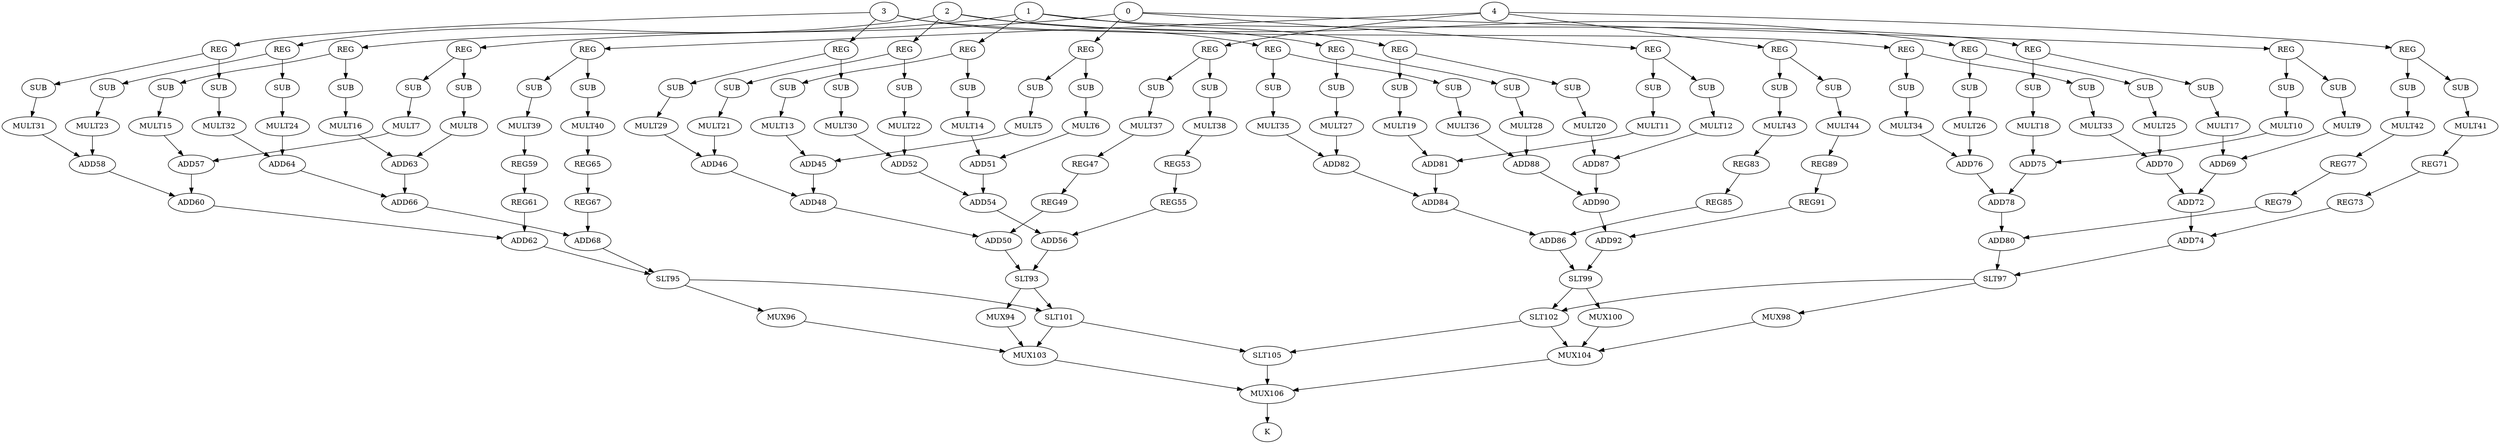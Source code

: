 strict digraph  {
0;
5 [label=MULT5];
6 [label=MULT6];
7 [label=MULT7];
8 [label=MULT8];
9 [label=MULT9];
10 [label=MULT10];
11 [label=MULT11];
12 [label=MULT12];
1;
13 [label=MULT13];
14 [label=MULT14];
15 [label=MULT15];
16 [label=MULT16];
17 [label=MULT17];
18 [label=MULT18];
19 [label=MULT19];
20 [label=MULT20];
2;
21 [label=MULT21];
22 [label=MULT22];
23 [label=MULT23];
24 [label=MULT24];
25 [label=MULT25];
26 [label=MULT26];
27 [label=MULT27];
28 [label=MULT28];
3;
29 [label=MULT29];
30 [label=MULT30];
31 [label=MULT31];
32 [label=MULT32];
33 [label=MULT33];
34 [label=MULT34];
35 [label=MULT35];
36 [label=MULT36];
4;
37 [label=MULT37];
38 [label=MULT38];
39 [label=MULT39];
40 [label=MULT40];
41 [label=MULT41];
42 [label=MULT42];
43 [label=MULT43];
44 [label=MULT44];
45 [label=ADD45];
46 [label=ADD46];
47 [label=REG47];
48 [label=ADD48];
49 [label=REG49];
50 [label=ADD50];
51 [label=ADD51];
52 [label=ADD52];
53 [label=REG53];
54 [label=ADD54];
55 [label=REG55];
56 [label=ADD56];
57 [label=ADD57];
58 [label=ADD58];
59 [label=REG59];
60 [label=ADD60];
61 [label=REG61];
62 [label=ADD62];
63 [label=ADD63];
64 [label=ADD64];
65 [label=REG65];
66 [label=ADD66];
67 [label=REG67];
68 [label=ADD68];
69 [label=ADD69];
70 [label=ADD70];
71 [label=REG71];
72 [label=ADD72];
73 [label=REG73];
74 [label=ADD74];
75 [label=ADD75];
76 [label=ADD76];
77 [label=REG77];
78 [label=ADD78];
79 [label=REG79];
80 [label=ADD80];
81 [label=ADD81];
82 [label=ADD82];
83 [label=REG83];
84 [label=ADD84];
85 [label=REG85];
86 [label=ADD86];
87 [label=ADD87];
88 [label=ADD88];
89 [label=REG89];
90 [label=ADD90];
91 [label=REG91];
92 [label=ADD92];
93 [label=SLT93];
94 [label=MUX94];
95 [label=SLT95];
96 [label=MUX96];
97 [label=SLT97];
98 [label=MUX98];
99 [label=SLT99];
100 [label=MUX100];
101 [label=SLT101];
102 [label=SLT102];
103 [label=MUX103];
104 [label=MUX104];
105 [label=SLT105];
106 [label=MUX106];
107 [label=K];
108 [label=SUB];
109 [label=SUB];
110 [label=SUB];
111 [label=SUB];
112 [label=SUB];
113 [label=SUB];
114 [label=SUB];
115 [label=SUB];
116 [label=SUB];
117 [label=SUB];
118 [label=SUB];
119 [label=SUB];
120 [label=SUB];
121 [label=SUB];
122 [label=SUB];
123 [label=SUB];
124 [label=SUB];
125 [label=SUB];
126 [label=SUB];
127 [label=SUB];
128 [label=SUB];
129 [label=SUB];
130 [label=SUB];
131 [label=SUB];
132 [label=SUB];
133 [label=SUB];
134 [label=SUB];
135 [label=SUB];
136 [label=SUB];
137 [label=SUB];
138 [label=SUB];
139 [label=SUB];
140 [label=SUB];
141 [label=SUB];
142 [label=SUB];
143 [label=SUB];
144 [label=SUB];
145 [label=SUB];
146 [label=SUB];
147 [label=SUB];
148 [label=REG];
149 [label=REG];
150 [label=REG];
151 [label=REG];
152 [label=REG];
153 [label=REG];
154 [label=REG];
155 [label=REG];
156 [label=REG];
157 [label=REG];
158 [label=REG];
159 [label=REG];
160 [label=REG];
161 [label=REG];
162 [label=REG];
163 [label=REG];
164 [label=REG];
165 [label=REG];
166 [label=REG];
167 [label=REG];
0 -> 148;
0 -> 149;
0 -> 150;
0 -> 151;
5 -> 45;
6 -> 51;
7 -> 57;
8 -> 63;
9 -> 69;
10 -> 75;
11 -> 81;
12 -> 87;
1 -> 152;
1 -> 153;
1 -> 154;
1 -> 155;
13 -> 45;
14 -> 51;
15 -> 57;
16 -> 63;
17 -> 69;
18 -> 75;
19 -> 81;
20 -> 87;
2 -> 156;
2 -> 157;
2 -> 158;
2 -> 159;
21 -> 46;
22 -> 52;
23 -> 58;
24 -> 64;
25 -> 70;
26 -> 76;
27 -> 82;
28 -> 88;
3 -> 160;
3 -> 161;
3 -> 162;
3 -> 163;
29 -> 46;
30 -> 52;
31 -> 58;
32 -> 64;
33 -> 70;
34 -> 76;
35 -> 82;
36 -> 88;
4 -> 164;
4 -> 165;
4 -> 166;
4 -> 167;
37 -> 47;
38 -> 53;
39 -> 59;
40 -> 65;
41 -> 71;
42 -> 77;
43 -> 83;
44 -> 89;
45 -> 48;
46 -> 48;
47 -> 49;
48 -> 50;
49 -> 50;
50 -> 93;
51 -> 54;
52 -> 54;
53 -> 55;
54 -> 56;
55 -> 56;
56 -> 93;
57 -> 60;
58 -> 60;
59 -> 61;
60 -> 62;
61 -> 62;
62 -> 95;
63 -> 66;
64 -> 66;
65 -> 67;
66 -> 68;
67 -> 68;
68 -> 95;
69 -> 72;
70 -> 72;
71 -> 73;
72 -> 74;
73 -> 74;
74 -> 97;
75 -> 78;
76 -> 78;
77 -> 79;
78 -> 80;
79 -> 80;
80 -> 97;
81 -> 84;
82 -> 84;
83 -> 85;
84 -> 86;
85 -> 86;
86 -> 99;
87 -> 90;
88 -> 90;
89 -> 91;
90 -> 92;
91 -> 92;
92 -> 99;
93 -> 94;
93 -> 101;
94 -> 103;
95 -> 96;
95 -> 101;
96 -> 103;
97 -> 98;
97 -> 102;
98 -> 104;
99 -> 100;
99 -> 102;
100 -> 104;
101 -> 103;
101 -> 105;
102 -> 104;
102 -> 105;
103 -> 106;
104 -> 106;
105 -> 106;
106 -> 107;
108 -> 5;
109 -> 6;
110 -> 7;
111 -> 8;
112 -> 9;
113 -> 10;
114 -> 11;
115 -> 12;
116 -> 13;
117 -> 14;
118 -> 15;
119 -> 16;
120 -> 17;
121 -> 18;
122 -> 19;
123 -> 20;
124 -> 21;
125 -> 22;
126 -> 23;
127 -> 24;
128 -> 25;
129 -> 26;
130 -> 27;
131 -> 28;
132 -> 29;
133 -> 30;
134 -> 31;
135 -> 32;
136 -> 33;
137 -> 34;
138 -> 35;
139 -> 36;
140 -> 37;
141 -> 38;
142 -> 39;
143 -> 40;
144 -> 41;
145 -> 42;
146 -> 43;
147 -> 44;
148 -> 108;
148 -> 109;
149 -> 110;
149 -> 111;
150 -> 112;
150 -> 113;
151 -> 114;
151 -> 115;
152 -> 116;
152 -> 117;
153 -> 118;
153 -> 119;
154 -> 120;
154 -> 121;
155 -> 122;
155 -> 123;
156 -> 124;
156 -> 125;
157 -> 126;
157 -> 127;
158 -> 128;
158 -> 129;
159 -> 130;
159 -> 131;
160 -> 132;
160 -> 133;
161 -> 134;
161 -> 135;
162 -> 136;
162 -> 137;
163 -> 138;
163 -> 139;
164 -> 140;
164 -> 141;
165 -> 142;
165 -> 143;
166 -> 144;
166 -> 145;
167 -> 146;
167 -> 147;
}
